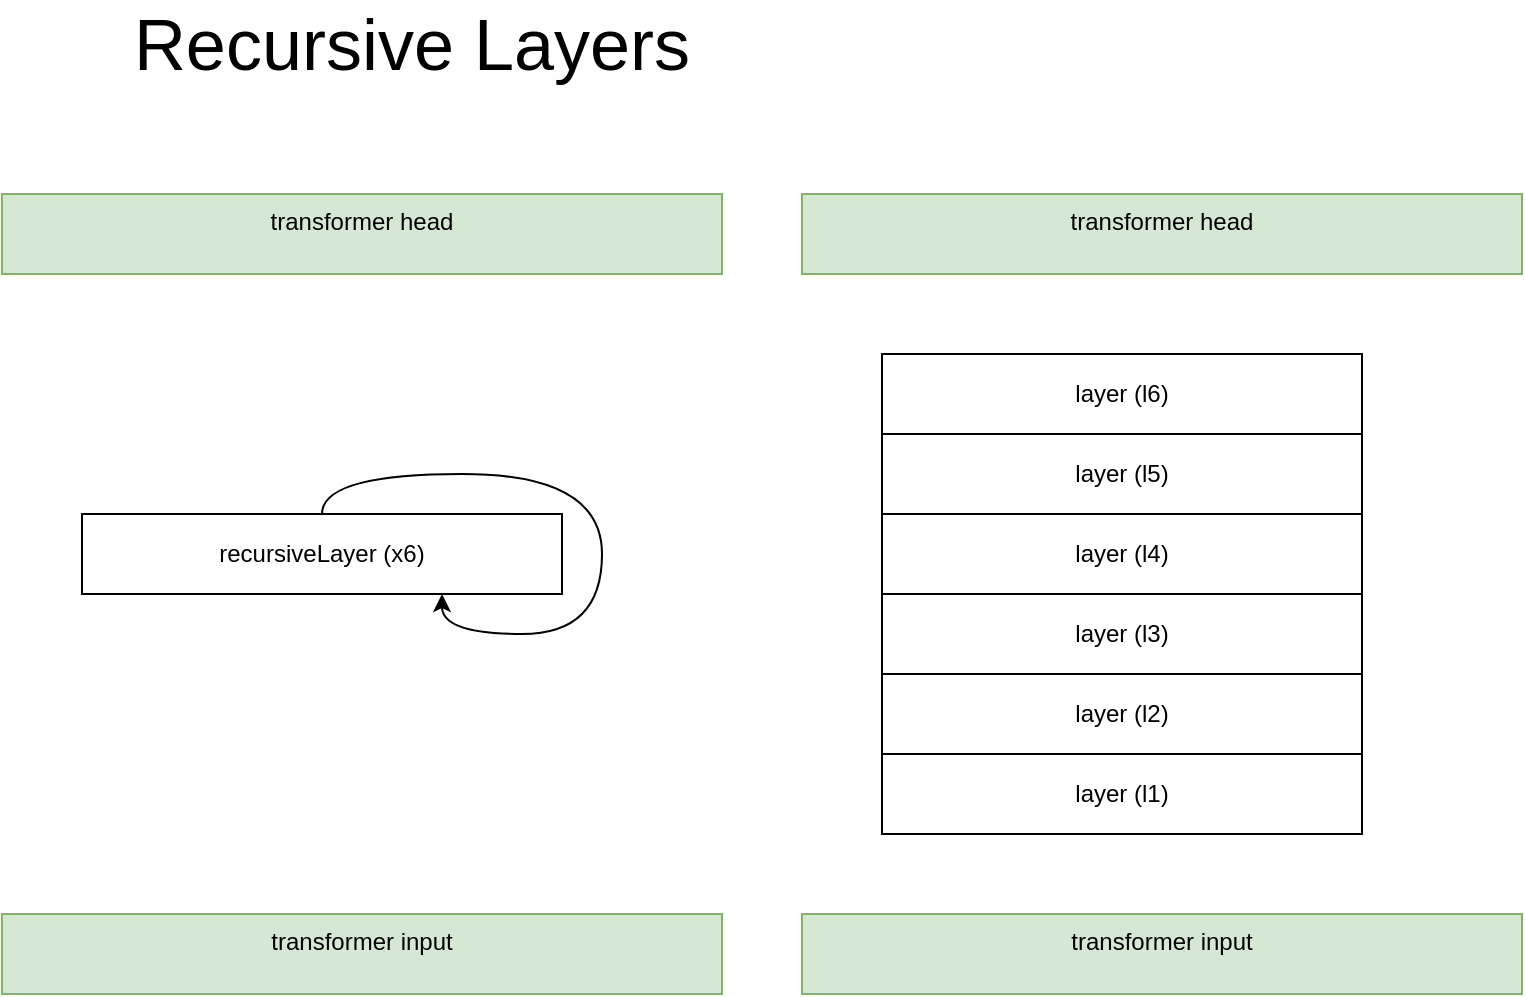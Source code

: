 <mxfile version="21.3.2" type="device">
  <diagram name="Page-1" id="tpmm5qy2FPJMLZr56j2t">
    <mxGraphModel dx="1434" dy="779" grid="1" gridSize="10" guides="1" tooltips="1" connect="1" arrows="1" fold="1" page="1" pageScale="1" pageWidth="850" pageHeight="1100" math="0" shadow="0">
      <root>
        <mxCell id="0" />
        <mxCell id="1" parent="0" />
        <mxCell id="yN_6NNA6e4bb_lLPipn2-1" value="recursiveLayer (x6)" style="rounded=0;whiteSpace=wrap;html=1;" parent="1" vertex="1">
          <mxGeometry x="80" y="320" width="240" height="40" as="geometry" />
        </mxCell>
        <mxCell id="yN_6NNA6e4bb_lLPipn2-4" style="edgeStyle=orthogonalEdgeStyle;rounded=0;orthogonalLoop=1;jettySize=auto;html=1;exitX=0.5;exitY=0;exitDx=0;exitDy=0;entryX=0.75;entryY=1;entryDx=0;entryDy=0;curved=1;" parent="1" source="yN_6NNA6e4bb_lLPipn2-1" target="yN_6NNA6e4bb_lLPipn2-1" edge="1">
          <mxGeometry relative="1" as="geometry" />
        </mxCell>
        <mxCell id="yN_6NNA6e4bb_lLPipn2-7" value="&lt;font style=&quot;font-size: 36px;&quot;&gt;Recursive Layers&lt;/font&gt;" style="text;html=1;strokeColor=none;fillColor=none;align=center;verticalAlign=middle;whiteSpace=wrap;rounded=0;" parent="1" vertex="1">
          <mxGeometry x="40" y="70" width="410" height="30" as="geometry" />
        </mxCell>
        <mxCell id="yN_6NNA6e4bb_lLPipn2-18" value="transformer head" style="rounded=0;whiteSpace=wrap;html=1;fillColor=#d5e8d4;strokeColor=#82b366;verticalAlign=top;" parent="1" vertex="1">
          <mxGeometry x="40" y="160" width="360" height="40" as="geometry" />
        </mxCell>
        <mxCell id="yN_6NNA6e4bb_lLPipn2-21" value="transformer input" style="rounded=0;whiteSpace=wrap;html=1;fillColor=#d5e8d4;strokeColor=#82b366;verticalAlign=top;" parent="1" vertex="1">
          <mxGeometry x="40" y="520" width="360" height="40" as="geometry" />
        </mxCell>
        <mxCell id="RVD_boX8sH5gL-I8M7GE-5" value="layer (l3)" style="rounded=0;whiteSpace=wrap;html=1;" vertex="1" parent="1">
          <mxGeometry x="480" y="360" width="240" height="40" as="geometry" />
        </mxCell>
        <mxCell id="RVD_boX8sH5gL-I8M7GE-9" value="transformer head" style="rounded=0;whiteSpace=wrap;html=1;fillColor=#d5e8d4;strokeColor=#82b366;verticalAlign=top;" vertex="1" parent="1">
          <mxGeometry x="440" y="160" width="360" height="40" as="geometry" />
        </mxCell>
        <mxCell id="RVD_boX8sH5gL-I8M7GE-10" value="transformer input" style="rounded=0;whiteSpace=wrap;html=1;fillColor=#d5e8d4;strokeColor=#82b366;verticalAlign=top;" vertex="1" parent="1">
          <mxGeometry x="440" y="520" width="360" height="40" as="geometry" />
        </mxCell>
        <mxCell id="RVD_boX8sH5gL-I8M7GE-11" value="layer (l2)" style="rounded=0;whiteSpace=wrap;html=1;" vertex="1" parent="1">
          <mxGeometry x="480" y="400" width="240" height="40" as="geometry" />
        </mxCell>
        <mxCell id="RVD_boX8sH5gL-I8M7GE-12" value="layer (l1)" style="rounded=0;whiteSpace=wrap;html=1;" vertex="1" parent="1">
          <mxGeometry x="480" y="440" width="240" height="40" as="geometry" />
        </mxCell>
        <mxCell id="RVD_boX8sH5gL-I8M7GE-13" value="layer (l6)" style="rounded=0;whiteSpace=wrap;html=1;" vertex="1" parent="1">
          <mxGeometry x="480" y="240" width="240" height="40" as="geometry" />
        </mxCell>
        <mxCell id="RVD_boX8sH5gL-I8M7GE-14" value="layer (l5)" style="rounded=0;whiteSpace=wrap;html=1;" vertex="1" parent="1">
          <mxGeometry x="480" y="280" width="240" height="40" as="geometry" />
        </mxCell>
        <mxCell id="RVD_boX8sH5gL-I8M7GE-15" value="layer (l4)" style="rounded=0;whiteSpace=wrap;html=1;" vertex="1" parent="1">
          <mxGeometry x="480" y="320" width="240" height="40" as="geometry" />
        </mxCell>
      </root>
    </mxGraphModel>
  </diagram>
</mxfile>
